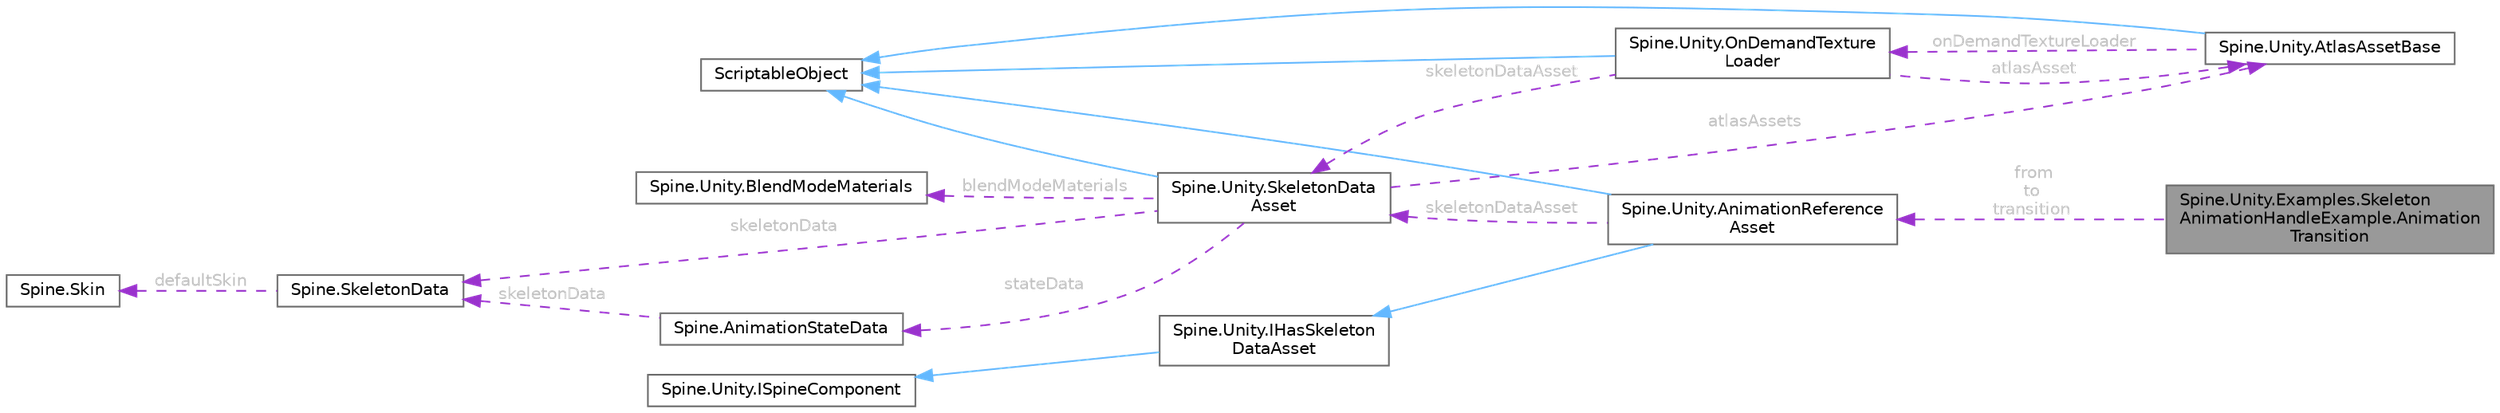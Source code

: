 digraph "Spine.Unity.Examples.SkeletonAnimationHandleExample.AnimationTransition"
{
 // LATEX_PDF_SIZE
  bgcolor="transparent";
  edge [fontname=Helvetica,fontsize=10,labelfontname=Helvetica,labelfontsize=10];
  node [fontname=Helvetica,fontsize=10,shape=box,height=0.2,width=0.4];
  rankdir="LR";
  Node1 [id="Node000001",label="Spine.Unity.Examples.Skeleton\lAnimationHandleExample.Animation\lTransition",height=0.2,width=0.4,color="gray40", fillcolor="grey60", style="filled", fontcolor="black",tooltip=" "];
  Node2 -> Node1 [id="edge18_Node000001_Node000002",dir="back",color="darkorchid3",style="dashed",tooltip=" ",label=" from\nto\ntransition",fontcolor="grey" ];
  Node2 [id="Node000002",label="Spine.Unity.AnimationReference\lAsset",height=0.2,width=0.4,color="gray40", fillcolor="white", style="filled",URL="$class_spine_1_1_unity_1_1_animation_reference_asset.html",tooltip=" "];
  Node3 -> Node2 [id="edge19_Node000002_Node000003",dir="back",color="steelblue1",style="solid",tooltip=" "];
  Node3 [id="Node000003",label="ScriptableObject",height=0.2,width=0.4,color="gray40", fillcolor="white", style="filled",tooltip=" "];
  Node4 -> Node2 [id="edge20_Node000002_Node000004",dir="back",color="steelblue1",style="solid",tooltip=" "];
  Node4 [id="Node000004",label="Spine.Unity.IHasSkeleton\lDataAsset",height=0.2,width=0.4,color="gray40", fillcolor="white", style="filled",URL="$interface_spine_1_1_unity_1_1_i_has_skeleton_data_asset.html",tooltip="Holds a reference to a SkeletonDataAsset."];
  Node5 -> Node4 [id="edge21_Node000004_Node000005",dir="back",color="steelblue1",style="solid",tooltip=" "];
  Node5 [id="Node000005",label="Spine.Unity.ISpineComponent",height=0.2,width=0.4,color="gray40", fillcolor="white", style="filled",URL="$interface_spine_1_1_unity_1_1_i_spine_component.html",tooltip=" "];
  Node6 -> Node2 [id="edge22_Node000002_Node000006",dir="back",color="darkorchid3",style="dashed",tooltip=" ",label=" skeletonDataAsset",fontcolor="grey" ];
  Node6 [id="Node000006",label="Spine.Unity.SkeletonData\lAsset",height=0.2,width=0.4,color="gray40", fillcolor="white", style="filled",URL="$class_spine_1_1_unity_1_1_skeleton_data_asset.html",tooltip=" "];
  Node3 -> Node6 [id="edge23_Node000006_Node000003",dir="back",color="steelblue1",style="solid",tooltip=" "];
  Node7 -> Node6 [id="edge24_Node000006_Node000007",dir="back",color="darkorchid3",style="dashed",tooltip=" ",label=" atlasAssets",fontcolor="grey" ];
  Node7 [id="Node000007",label="Spine.Unity.AtlasAssetBase",height=0.2,width=0.4,color="gray40", fillcolor="white", style="filled",URL="$class_spine_1_1_unity_1_1_atlas_asset_base.html",tooltip=" "];
  Node3 -> Node7 [id="edge25_Node000007_Node000003",dir="back",color="steelblue1",style="solid",tooltip=" "];
  Node8 -> Node7 [id="edge26_Node000007_Node000008",dir="back",color="darkorchid3",style="dashed",tooltip=" ",label=" onDemandTextureLoader",fontcolor="grey" ];
  Node8 [id="Node000008",label="Spine.Unity.OnDemandTexture\lLoader",height=0.2,width=0.4,color="gray40", fillcolor="white", style="filled",URL="$class_spine_1_1_unity_1_1_on_demand_texture_loader.html",tooltip=" "];
  Node3 -> Node8 [id="edge27_Node000008_Node000003",dir="back",color="steelblue1",style="solid",tooltip=" "];
  Node7 -> Node8 [id="edge28_Node000008_Node000007",dir="back",color="darkorchid3",style="dashed",tooltip=" ",label=" atlasAsset",fontcolor="grey" ];
  Node6 -> Node8 [id="edge29_Node000008_Node000006",dir="back",color="darkorchid3",style="dashed",tooltip=" ",label=" skeletonDataAsset",fontcolor="grey" ];
  Node9 -> Node6 [id="edge30_Node000006_Node000009",dir="back",color="darkorchid3",style="dashed",tooltip=" ",label=" blendModeMaterials",fontcolor="grey" ];
  Node9 [id="Node000009",label="Spine.Unity.BlendModeMaterials",height=0.2,width=0.4,color="gray40", fillcolor="white", style="filled",URL="$class_spine_1_1_unity_1_1_blend_mode_materials.html",tooltip=" "];
  Node10 -> Node6 [id="edge31_Node000006_Node000010",dir="back",color="darkorchid3",style="dashed",tooltip=" ",label=" skeletonData",fontcolor="grey" ];
  Node10 [id="Node000010",label="Spine.SkeletonData",height=0.2,width=0.4,color="gray40", fillcolor="white", style="filled",URL="$class_spine_1_1_skeleton_data.html",tooltip="Stores the setup pose and all of the stateless data for a skeleton."];
  Node11 -> Node10 [id="edge32_Node000010_Node000011",dir="back",color="darkorchid3",style="dashed",tooltip=" ",label=" defaultSkin",fontcolor="grey" ];
  Node11 [id="Node000011",label="Spine.Skin",height=0.2,width=0.4,color="gray40", fillcolor="white", style="filled",URL="$class_spine_1_1_skin.html",tooltip="Stores attachments by slot index and attachment name."];
  Node12 -> Node6 [id="edge33_Node000006_Node000012",dir="back",color="darkorchid3",style="dashed",tooltip=" ",label=" stateData",fontcolor="grey" ];
  Node12 [id="Node000012",label="Spine.AnimationStateData",height=0.2,width=0.4,color="gray40", fillcolor="white", style="filled",URL="$class_spine_1_1_animation_state_data.html",tooltip="Stores mix (crossfade) durations to be applied when AnimationState animations are changed."];
  Node10 -> Node12 [id="edge34_Node000012_Node000010",dir="back",color="darkorchid3",style="dashed",tooltip=" ",label=" skeletonData",fontcolor="grey" ];
}
